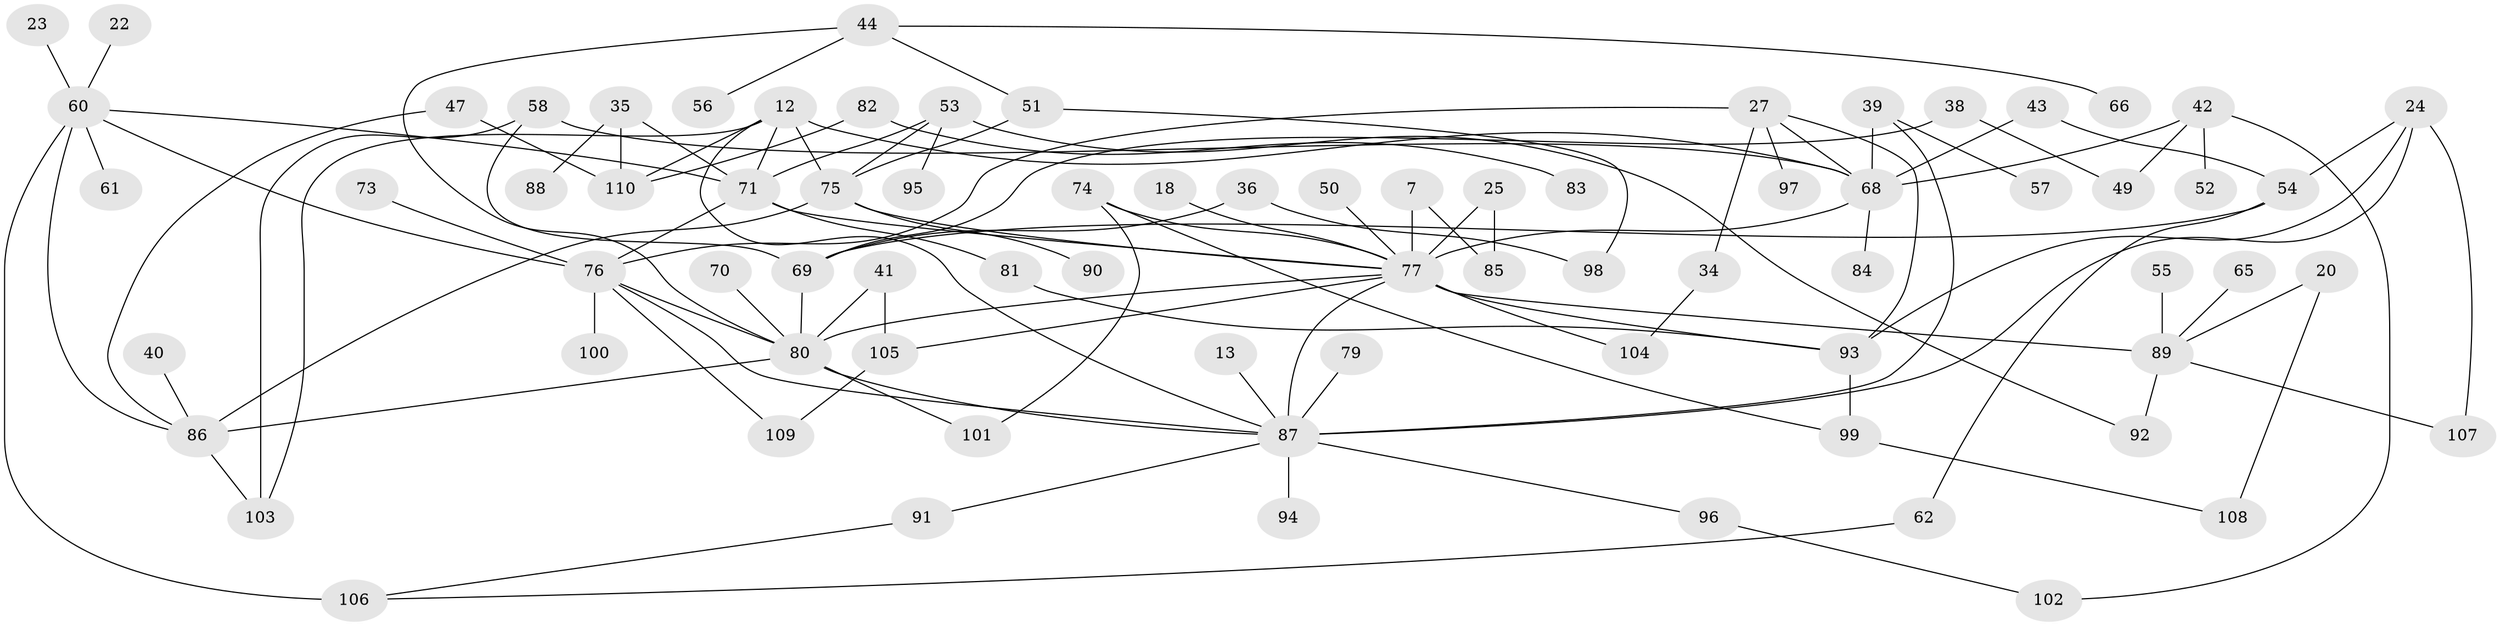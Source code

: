 // original degree distribution, {8: 0.01818181818181818, 7: 0.06363636363636363, 9: 0.00909090909090909, 6: 0.045454545454545456, 2: 0.3181818181818182, 3: 0.19090909090909092, 1: 0.20909090909090908, 5: 0.03636363636363636, 4: 0.10909090909090909}
// Generated by graph-tools (version 1.1) at 2025/45/03/04/25 21:45:08]
// undirected, 77 vertices, 113 edges
graph export_dot {
graph [start="1"]
  node [color=gray90,style=filled];
  7;
  12;
  13;
  18;
  20;
  22;
  23;
  24;
  25;
  27 [super="+11+14"];
  34;
  35;
  36;
  38;
  39;
  40;
  41 [super="+17"];
  42;
  43;
  44;
  47;
  49;
  50;
  51;
  52;
  53;
  54;
  55;
  56;
  57;
  58;
  60 [super="+29"];
  61;
  62;
  65;
  66;
  68 [super="+33"];
  69 [super="+31"];
  70;
  71 [super="+46"];
  73;
  74;
  75 [super="+26"];
  76 [super="+5"];
  77 [super="+45+72+3"];
  79;
  80 [super="+59+16"];
  81;
  82;
  83;
  84;
  85;
  86 [super="+48"];
  87 [super="+10+67+63"];
  88;
  89 [super="+4"];
  90;
  91;
  92;
  93;
  94;
  95;
  96;
  97;
  98;
  99;
  100;
  101;
  102;
  103 [super="+19"];
  104;
  105 [super="+8"];
  106 [super="+78"];
  107;
  108;
  109;
  110 [super="+37"];
  7 -- 85;
  7 -- 77;
  12 -- 75;
  12 -- 110 [weight=2];
  12 -- 71;
  12 -- 68;
  12 -- 87;
  12 -- 103;
  13 -- 87;
  18 -- 77;
  20 -- 108;
  20 -- 89;
  22 -- 60;
  23 -- 60;
  24 -- 107;
  24 -- 54;
  24 -- 93;
  24 -- 87;
  25 -- 85;
  25 -- 77;
  27 -- 34;
  27 -- 68 [weight=2];
  27 -- 76 [weight=3];
  27 -- 93;
  27 -- 97;
  34 -- 104;
  35 -- 88;
  35 -- 110;
  35 -- 71;
  36 -- 98;
  36 -- 69;
  38 -- 49;
  38 -- 69;
  39 -- 57;
  39 -- 68;
  39 -- 87;
  40 -- 86;
  41 -- 80 [weight=2];
  41 -- 105;
  42 -- 52;
  42 -- 102;
  42 -- 49;
  42 -- 68;
  43 -- 54;
  43 -- 68;
  44 -- 51;
  44 -- 56;
  44 -- 66;
  44 -- 80;
  47 -- 110 [weight=2];
  47 -- 86;
  50 -- 77;
  51 -- 98;
  51 -- 75;
  53 -- 95;
  53 -- 92;
  53 -- 71;
  53 -- 75;
  54 -- 62;
  54 -- 69;
  55 -- 89 [weight=2];
  58 -- 103;
  58 -- 68;
  58 -- 69;
  60 -- 61;
  60 -- 71;
  60 -- 86;
  60 -- 106 [weight=2];
  60 -- 76;
  62 -- 106;
  65 -- 89;
  68 -- 77;
  68 -- 84;
  69 -- 80 [weight=2];
  70 -- 80;
  71 -- 76 [weight=3];
  71 -- 81;
  71 -- 77;
  73 -- 76;
  74 -- 99;
  74 -- 101;
  74 -- 77;
  75 -- 86 [weight=2];
  75 -- 90;
  75 -- 77;
  76 -- 100;
  76 -- 109;
  76 -- 80;
  76 -- 87;
  77 -- 104;
  77 -- 89 [weight=4];
  77 -- 93;
  77 -- 80;
  77 -- 105;
  77 -- 87 [weight=4];
  79 -- 87;
  80 -- 86;
  80 -- 101;
  80 -- 87;
  81 -- 93;
  82 -- 83;
  82 -- 110;
  86 -- 103;
  87 -- 96;
  87 -- 94;
  87 -- 91;
  89 -- 107;
  89 -- 92;
  91 -- 106;
  93 -- 99;
  96 -- 102;
  99 -- 108;
  105 -- 109;
}
